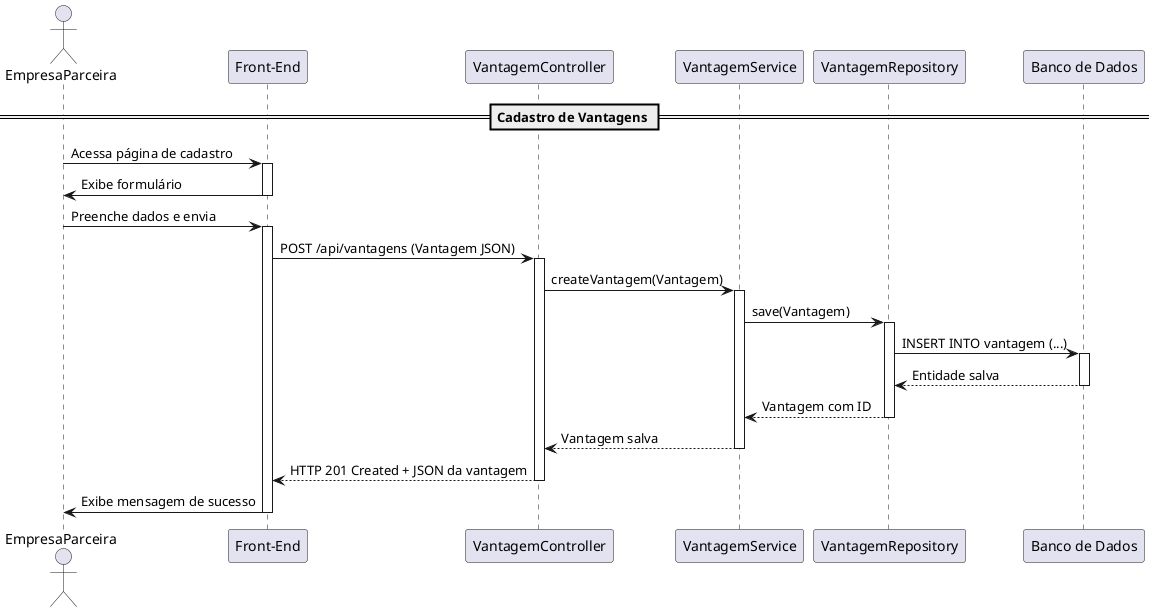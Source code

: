 @startuml
actor EmpresaParceira as EP
participant "Front-End" as FE
participant "VantagemController" as VC
participant "VantagemService" as VS
participant "VantagemRepository" as VR
participant "Banco de Dados" as DB

== Cadastro de Vantagens ==

EP -> FE: Acessa página de cadastro
activate FE
FE -> EP: Exibe formulário
deactivate FE

EP -> FE: Preenche dados e envia
activate FE
FE -> VC: POST /api/vantagens (Vantagem JSON)
activate VC

VC -> VS: createVantagem(Vantagem)
activate VS

VS -> VR: save(Vantagem)
activate VR

VR -> DB: INSERT INTO vantagem (...)
activate DB
DB --> VR: Entidade salva
deactivate DB

VR --> VS: Vantagem com ID
deactivate VR

VS --> VC: Vantagem salva
deactivate VS

VC --> FE: HTTP 201 Created + JSON da vantagem
deactivate VC

FE -> EP: Exibe mensagem de sucesso
deactivate FE

@enduml

